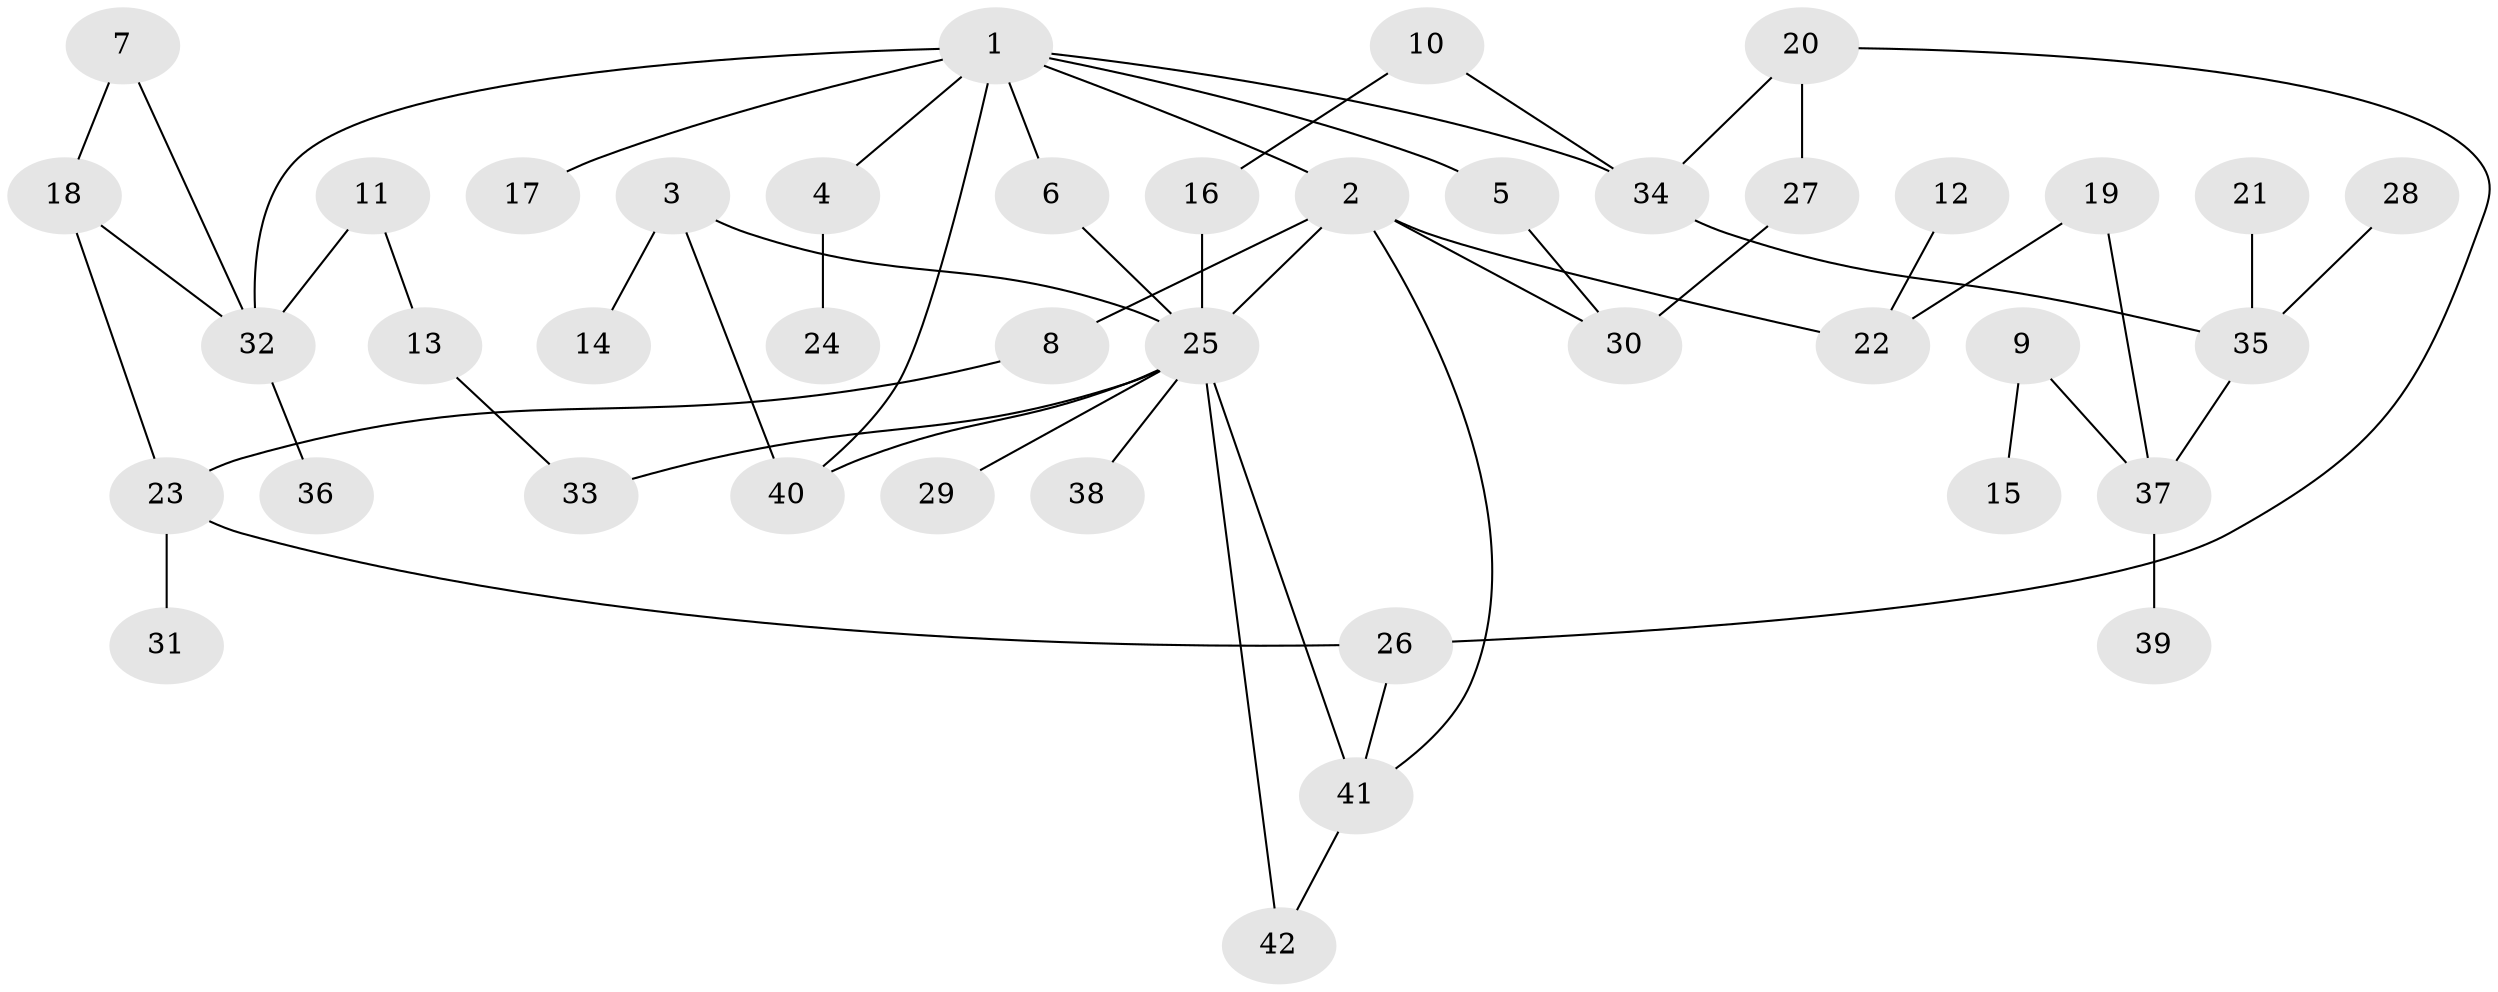 // original degree distribution, {6: 0.023809523809523808, 4: 0.13095238095238096, 3: 0.15476190476190477, 5: 0.03571428571428571, 2: 0.27380952380952384, 1: 0.36904761904761907, 7: 0.011904761904761904}
// Generated by graph-tools (version 1.1) at 2025/49/03/09/25 03:49:22]
// undirected, 42 vertices, 55 edges
graph export_dot {
graph [start="1"]
  node [color=gray90,style=filled];
  1;
  2;
  3;
  4;
  5;
  6;
  7;
  8;
  9;
  10;
  11;
  12;
  13;
  14;
  15;
  16;
  17;
  18;
  19;
  20;
  21;
  22;
  23;
  24;
  25;
  26;
  27;
  28;
  29;
  30;
  31;
  32;
  33;
  34;
  35;
  36;
  37;
  38;
  39;
  40;
  41;
  42;
  1 -- 2 [weight=1.0];
  1 -- 4 [weight=1.0];
  1 -- 5 [weight=1.0];
  1 -- 6 [weight=1.0];
  1 -- 17 [weight=1.0];
  1 -- 32 [weight=1.0];
  1 -- 34 [weight=1.0];
  1 -- 40 [weight=1.0];
  2 -- 8 [weight=1.0];
  2 -- 22 [weight=1.0];
  2 -- 25 [weight=1.0];
  2 -- 30 [weight=1.0];
  2 -- 41 [weight=1.0];
  3 -- 14 [weight=1.0];
  3 -- 25 [weight=1.0];
  3 -- 40 [weight=1.0];
  4 -- 24 [weight=1.0];
  5 -- 30 [weight=1.0];
  6 -- 25 [weight=1.0];
  7 -- 18 [weight=1.0];
  7 -- 32 [weight=1.0];
  8 -- 23 [weight=1.0];
  9 -- 15 [weight=1.0];
  9 -- 37 [weight=1.0];
  10 -- 16 [weight=1.0];
  10 -- 34 [weight=1.0];
  11 -- 13 [weight=1.0];
  11 -- 32 [weight=1.0];
  12 -- 22 [weight=1.0];
  13 -- 33 [weight=1.0];
  16 -- 25 [weight=1.0];
  18 -- 23 [weight=1.0];
  18 -- 32 [weight=1.0];
  19 -- 22 [weight=1.0];
  19 -- 37 [weight=1.0];
  20 -- 26 [weight=1.0];
  20 -- 27 [weight=1.0];
  20 -- 34 [weight=1.0];
  21 -- 35 [weight=1.0];
  23 -- 26 [weight=1.0];
  23 -- 31 [weight=1.0];
  25 -- 29 [weight=1.0];
  25 -- 33 [weight=1.0];
  25 -- 38 [weight=1.0];
  25 -- 40 [weight=1.0];
  25 -- 41 [weight=1.0];
  25 -- 42 [weight=1.0];
  26 -- 41 [weight=1.0];
  27 -- 30 [weight=1.0];
  28 -- 35 [weight=1.0];
  32 -- 36 [weight=1.0];
  34 -- 35 [weight=1.0];
  35 -- 37 [weight=1.0];
  37 -- 39 [weight=1.0];
  41 -- 42 [weight=1.0];
}
